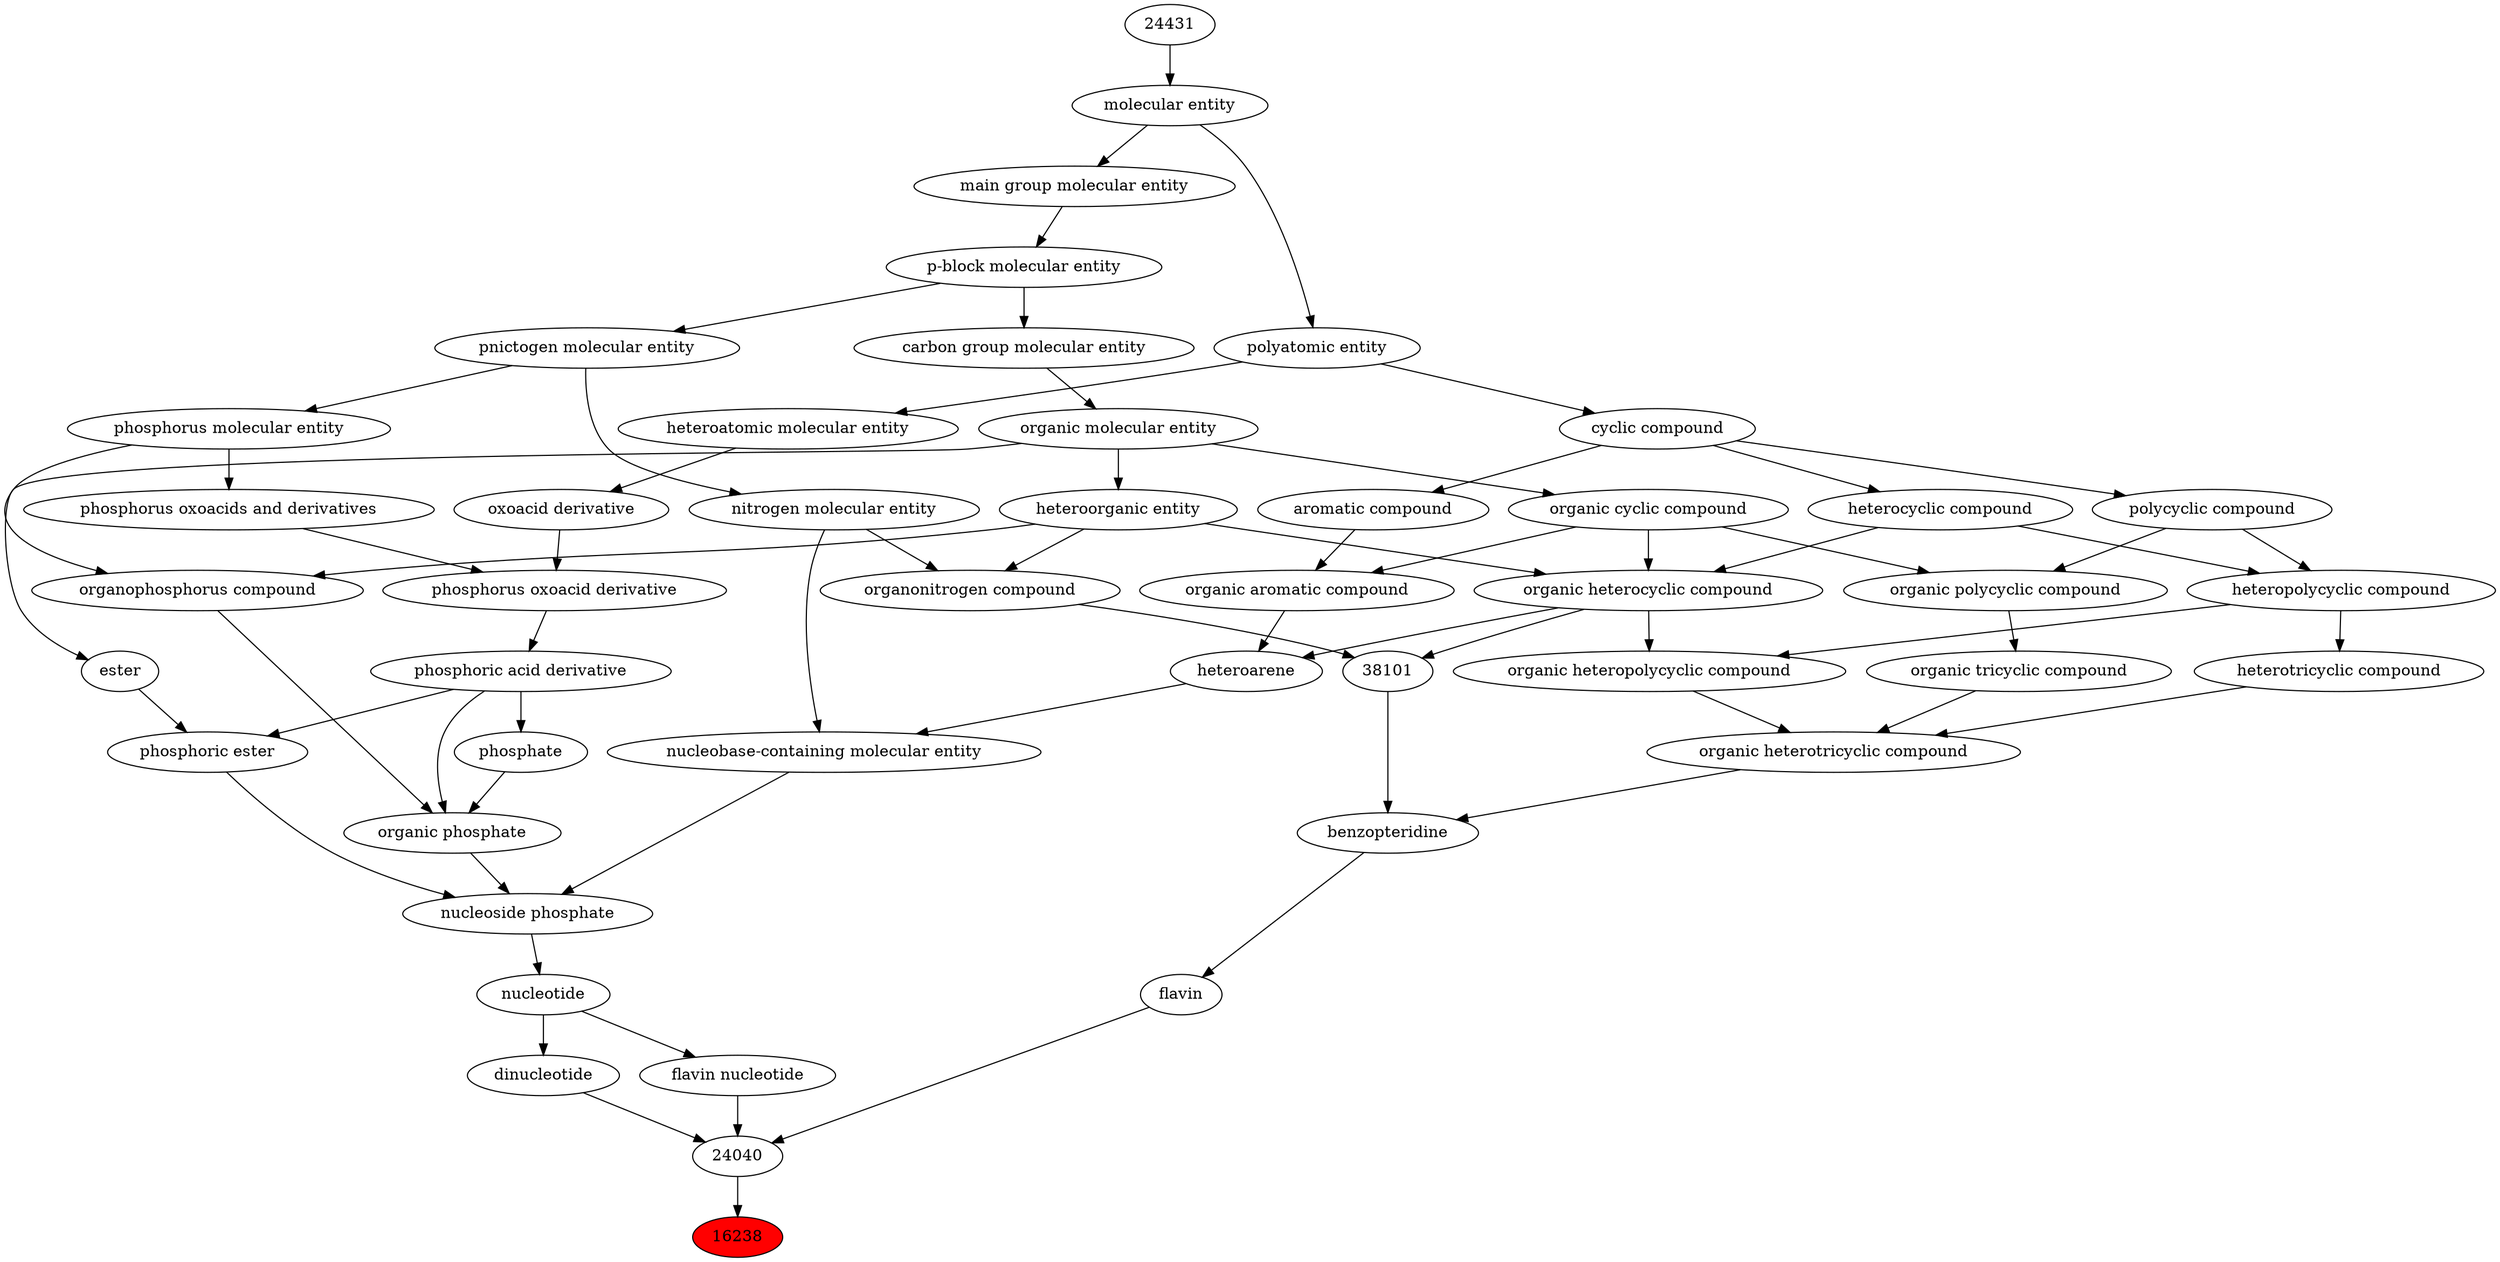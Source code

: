 digraph tree{ 
16238 [label="16238" fillcolor=red style=filled]
24040 -> 16238
24040 [label="24040"]
36981 -> 24040
47885 -> 24040
30527 -> 24040
36981 [label="flavin nucleotide"]
36976 -> 36981
47885 [label="dinucleotide"]
36976 -> 47885
30527 [label="flavin"]
38925 -> 30527
36976 [label="nucleotide"]
25608 -> 36976
38925 [label="benzopteridine"]
26979 -> 38925
38101 -> 38925
25608 [label="nucleoside phosphate"]
25703 -> 25608
37734 -> 25608
61120 -> 25608
26979 [label="organic heterotricyclic compound"]
38166 -> 26979
36688 -> 26979
51959 -> 26979
38101 [label="38101"]
24532 -> 38101
35352 -> 38101
25703 [label="organic phosphate"]
26079 -> 25703
25710 -> 25703
26020 -> 25703
37734 [label="phosphoric ester"]
26079 -> 37734
35701 -> 37734
61120 [label="nucleobase-containing molecular entity"]
33833 -> 61120
51143 -> 61120
38166 [label="organic heteropolycyclic compound"]
24532 -> 38166
33671 -> 38166
36688 [label="heterotricyclic compound"]
33671 -> 36688
51959 [label="organic tricyclic compound"]
51958 -> 51959
24532 [label="organic heterocyclic compound"]
33285 -> 24532
33832 -> 24532
5686 -> 24532
35352 [label="organonitrogen compound"]
51143 -> 35352
33285 -> 35352
26079 [label="phosphoric acid derivative"]
36359 -> 26079
25710 [label="organophosphorus compound"]
33285 -> 25710
26082 -> 25710
26020 [label="phosphate"]
26079 -> 26020
35701 [label="ester"]
50860 -> 35701
33833 [label="heteroarene"]
33659 -> 33833
24532 -> 33833
51143 [label="nitrogen molecular entity"]
33302 -> 51143
33671 [label="heteropolycyclic compound"]
5686 -> 33671
33635 -> 33671
51958 [label="organic polycyclic compound"]
33832 -> 51958
33635 -> 51958
33285 [label="heteroorganic entity"]
50860 -> 33285
33832 [label="organic cyclic compound"]
50860 -> 33832
5686 [label="heterocyclic compound"]
33595 -> 5686
36359 [label="phosphorus oxoacid derivative"]
33241 -> 36359
36360 -> 36359
26082 [label="phosphorus molecular entity"]
33302 -> 26082
50860 [label="organic molecular entity"]
33582 -> 50860
33659 [label="organic aromatic compound"]
33832 -> 33659
33655 -> 33659
33302 [label="pnictogen molecular entity"]
33675 -> 33302
33635 [label="polycyclic compound"]
33595 -> 33635
33595 [label="cyclic compound"]
36357 -> 33595
33241 [label="oxoacid derivative"]
37577 -> 33241
36360 [label="phosphorus oxoacids and derivatives"]
26082 -> 36360
33582 [label="carbon group molecular entity"]
33675 -> 33582
33655 [label="aromatic compound"]
33595 -> 33655
33675 [label="p-block molecular entity"]
33579 -> 33675
36357 [label="polyatomic entity"]
23367 -> 36357
37577 [label="heteroatomic molecular entity"]
36357 -> 37577
33579 [label="main group molecular entity"]
23367 -> 33579
23367 [label="molecular entity"]
24431 -> 23367
24431 [label="24431"]
}